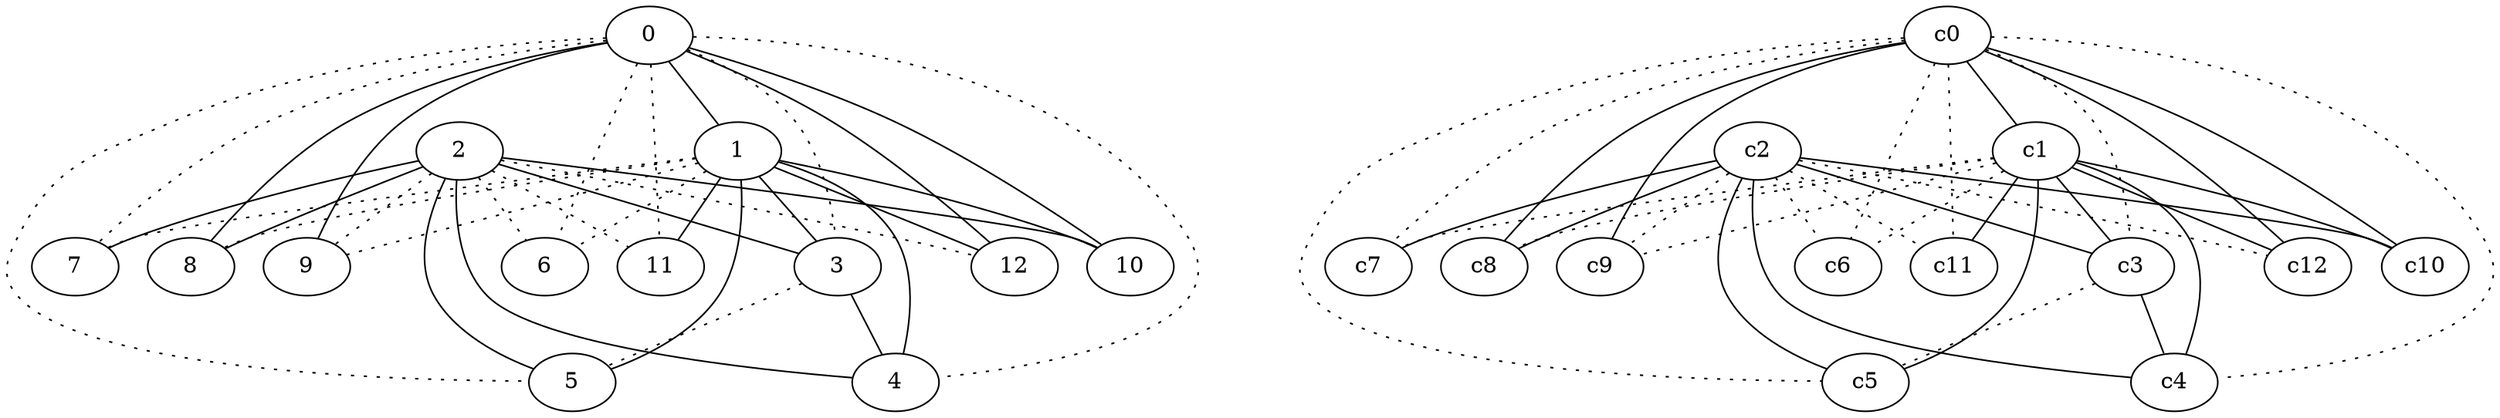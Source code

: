 graph {
a0[label=0];
a1[label=1];
a2[label=2];
a3[label=3];
a4[label=4];
a5[label=5];
a6[label=6];
a7[label=7];
a8[label=8];
a9[label=9];
a10[label=10];
a11[label=11];
a12[label=12];
a0 -- a1;
a0 -- a3 [style=dotted];
a0 -- a4 [style=dotted];
a0 -- a5 [style=dotted];
a0 -- a6 [style=dotted];
a0 -- a7 [style=dotted];
a0 -- a8;
a0 -- a9;
a0 -- a10;
a0 -- a11 [style=dotted];
a0 -- a12;
a1 -- a3;
a1 -- a4;
a1 -- a5;
a1 -- a6 [style=dotted];
a1 -- a7 [style=dotted];
a1 -- a8 [style=dotted];
a1 -- a9 [style=dotted];
a1 -- a10;
a1 -- a11;
a1 -- a12;
a2 -- a3;
a2 -- a4;
a2 -- a5;
a2 -- a6 [style=dotted];
a2 -- a7;
a2 -- a8;
a2 -- a9 [style=dotted];
a2 -- a10;
a2 -- a11 [style=dotted];
a2 -- a12 [style=dotted];
a3 -- a4;
a3 -- a5 [style=dotted];
c0 -- c1;
c0 -- c3 [style=dotted];
c0 -- c4 [style=dotted];
c0 -- c5 [style=dotted];
c0 -- c6 [style=dotted];
c0 -- c7 [style=dotted];
c0 -- c8;
c0 -- c9;
c0 -- c10;
c0 -- c11 [style=dotted];
c0 -- c12;
c1 -- c3;
c1 -- c4;
c1 -- c5;
c1 -- c6 [style=dotted];
c1 -- c7 [style=dotted];
c1 -- c8 [style=dotted];
c1 -- c9 [style=dotted];
c1 -- c10;
c1 -- c11;
c1 -- c12;
c2 -- c3;
c2 -- c4;
c2 -- c5;
c2 -- c6 [style=dotted];
c2 -- c7;
c2 -- c8;
c2 -- c9 [style=dotted];
c2 -- c10;
c2 -- c11 [style=dotted];
c2 -- c12 [style=dotted];
c3 -- c4;
c3 -- c5 [style=dotted];
}
